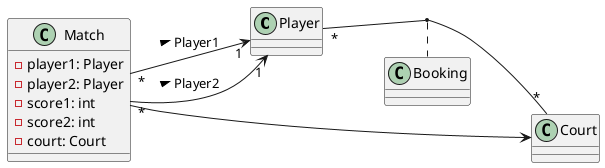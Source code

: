 @startuml
skinparam backgroundColor transparent
skinparam shadowing false

left to right direction

class Player

class Court

class Booking

class Match {
    -player1: Player
    -player2: Player
    -score1: int
    -score2: int
    -court: Court
}

Player "*" -- "*" Court
(Player, Court) .. Booking

Match "*" --> "1" Player : Player1 >
Match "*" --> "1" Player : Player2 >

Match --> Court

'note "Das ist ein Kommentar" as CMT1
'CMT1 .right. Player
@enduml